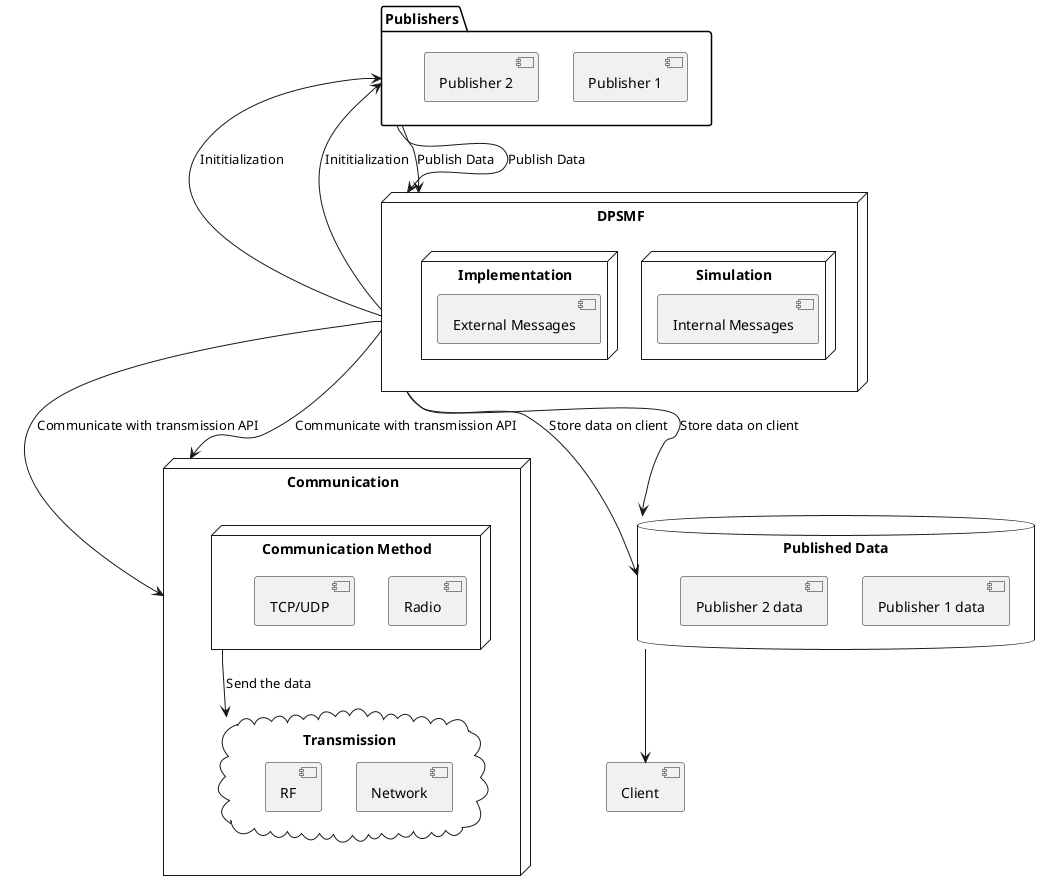 @startuml
folder "Publishers" {
  [Publisher 1]
    [Publisher 2]
}

node DPSMF {
  node "Simulation" {
    [Internal Messages]
  }

  node "Implementation" {
    [Internal Messages]
    [External Messages]
  }
}

node Communication {
  node "Communication Method" {
    [Radio]
    [TCP/UDP]
  }

  cloud "Transmission" {
    [Network]
    [Radio]
    [RF]
  }
}

database "Published Data" {
  [Publisher 1 data]
  [Publisher 2 data]
}


' Initialization 
[DPSMF] -up-> [Publishers] : Inititialization 
[DPSMF] -up-> [Publishers] : Inititialization 

' Data publication
[DPSMF] <-- [Publishers] : Publish Data
[DPSMF] <-- [Publishers] : Publish Data

' Interface with communication method
[DPSMF] --> [Communication] : Communicate with transmission API
[DPSMF] --> [Communication] : Communicate with transmission API

' Data transmission
[Communication Method] --> [Transmission] : Send the data

' Data storage
[DPSMF] --> [Published Data] : Store data on client
[DPSMF] --> [Published Data] : Store data on client

' Data storage is on client
[Published Data] -down-> [Client]
@enduml
